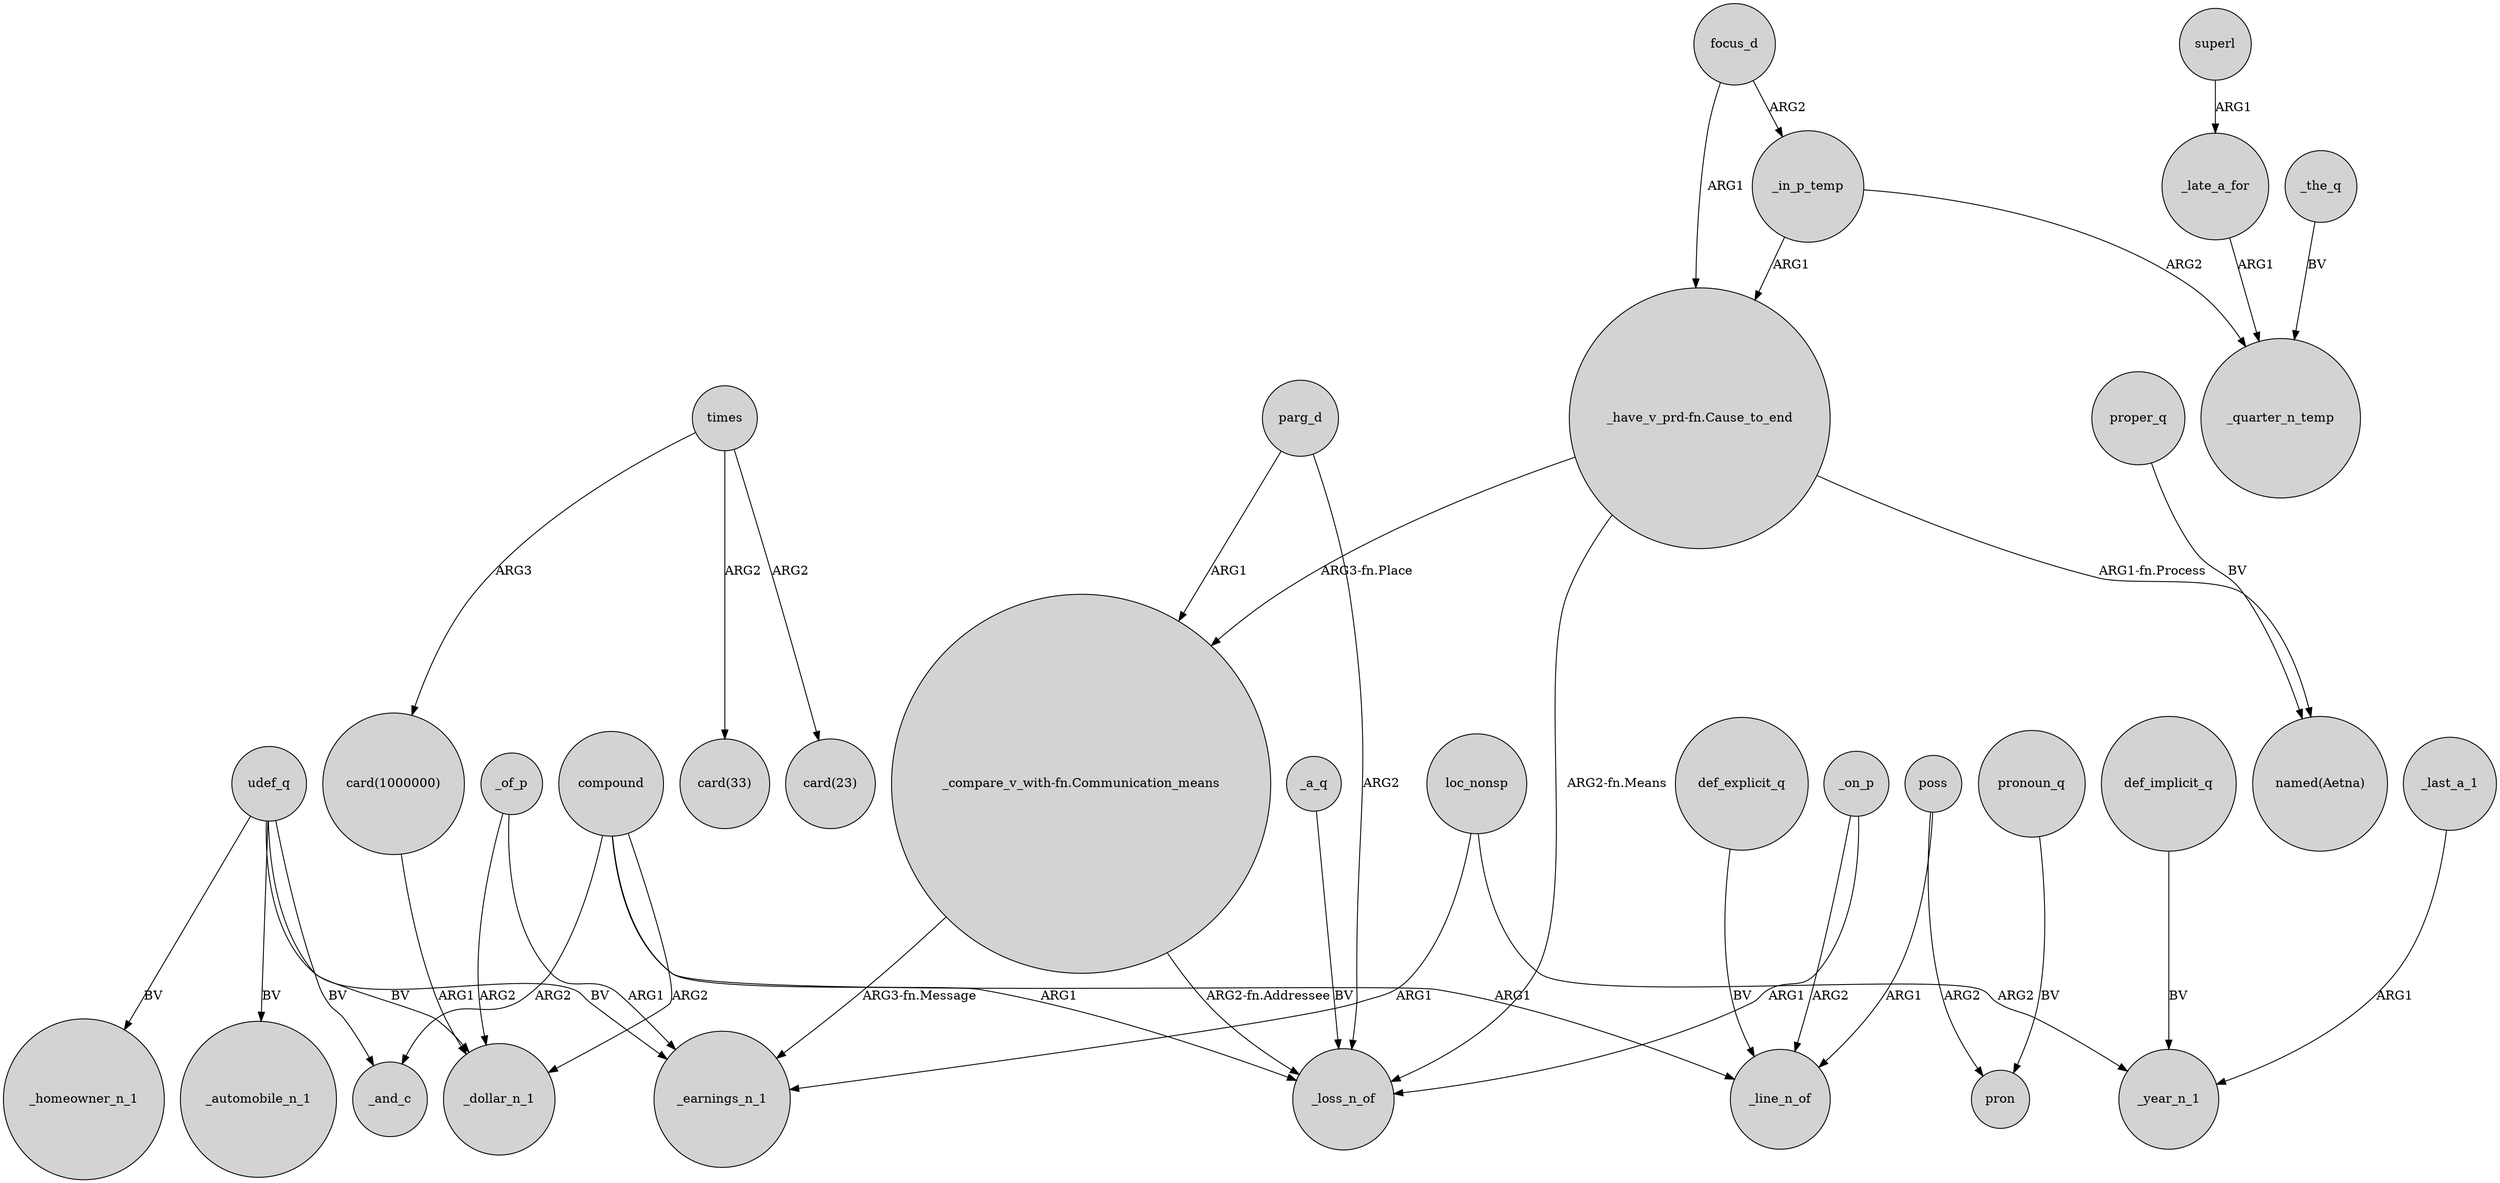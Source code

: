 digraph {
	node [shape=circle style=filled]
	_late_a_for -> _quarter_n_temp [label=ARG1]
	_a_q -> _loss_n_of [label=BV]
	def_explicit_q -> _line_n_of [label=BV]
	_in_p_temp -> _quarter_n_temp [label=ARG2]
	parg_d -> _loss_n_of [label=ARG2]
	_on_p -> _loss_n_of [label=ARG1]
	def_implicit_q -> _year_n_1 [label=BV]
	_the_q -> _quarter_n_temp [label=BV]
	"_compare_v_with-fn.Communication_means" -> _loss_n_of [label="ARG2-fn.Addressee"]
	superl -> _late_a_for [label=ARG1]
	_in_p_temp -> "_have_v_prd-fn.Cause_to_end" [label=ARG1]
	times -> "card(1000000)" [label=ARG3]
	compound -> _dollar_n_1 [label=ARG2]
	udef_q -> _and_c [label=BV]
	compound -> _and_c [label=ARG2]
	times -> "card(33)" [label=ARG2]
	loc_nonsp -> _year_n_1 [label=ARG2]
	udef_q -> _automobile_n_1 [label=BV]
	parg_d -> "_compare_v_with-fn.Communication_means" [label=ARG1]
	pronoun_q -> pron [label=BV]
	compound -> _line_n_of [label=ARG1]
	udef_q -> _homeowner_n_1 [label=BV]
	_on_p -> _line_n_of [label=ARG2]
	poss -> pron [label=ARG2]
	compound -> _loss_n_of [label=ARG1]
	proper_q -> "named(Aetna)" [label=BV]
	udef_q -> _earnings_n_1 [label=BV]
	"_have_v_prd-fn.Cause_to_end" -> _loss_n_of [label="ARG2-fn.Means"]
	_of_p -> _earnings_n_1 [label=ARG1]
	"_have_v_prd-fn.Cause_to_end" -> "named(Aetna)" [label="ARG1-fn.Process"]
	_last_a_1 -> _year_n_1 [label=ARG1]
	"_have_v_prd-fn.Cause_to_end" -> "_compare_v_with-fn.Communication_means" [label="ARG3-fn.Place"]
	loc_nonsp -> _earnings_n_1 [label=ARG1]
	poss -> _line_n_of [label=ARG1]
	udef_q -> _dollar_n_1 [label=BV]
	"card(1000000)" -> _dollar_n_1 [label=ARG1]
	focus_d -> _in_p_temp [label=ARG2]
	"_compare_v_with-fn.Communication_means" -> _earnings_n_1 [label="ARG3-fn.Message"]
	_of_p -> _dollar_n_1 [label=ARG2]
	times -> "card(23)" [label=ARG2]
	focus_d -> "_have_v_prd-fn.Cause_to_end" [label=ARG1]
}
